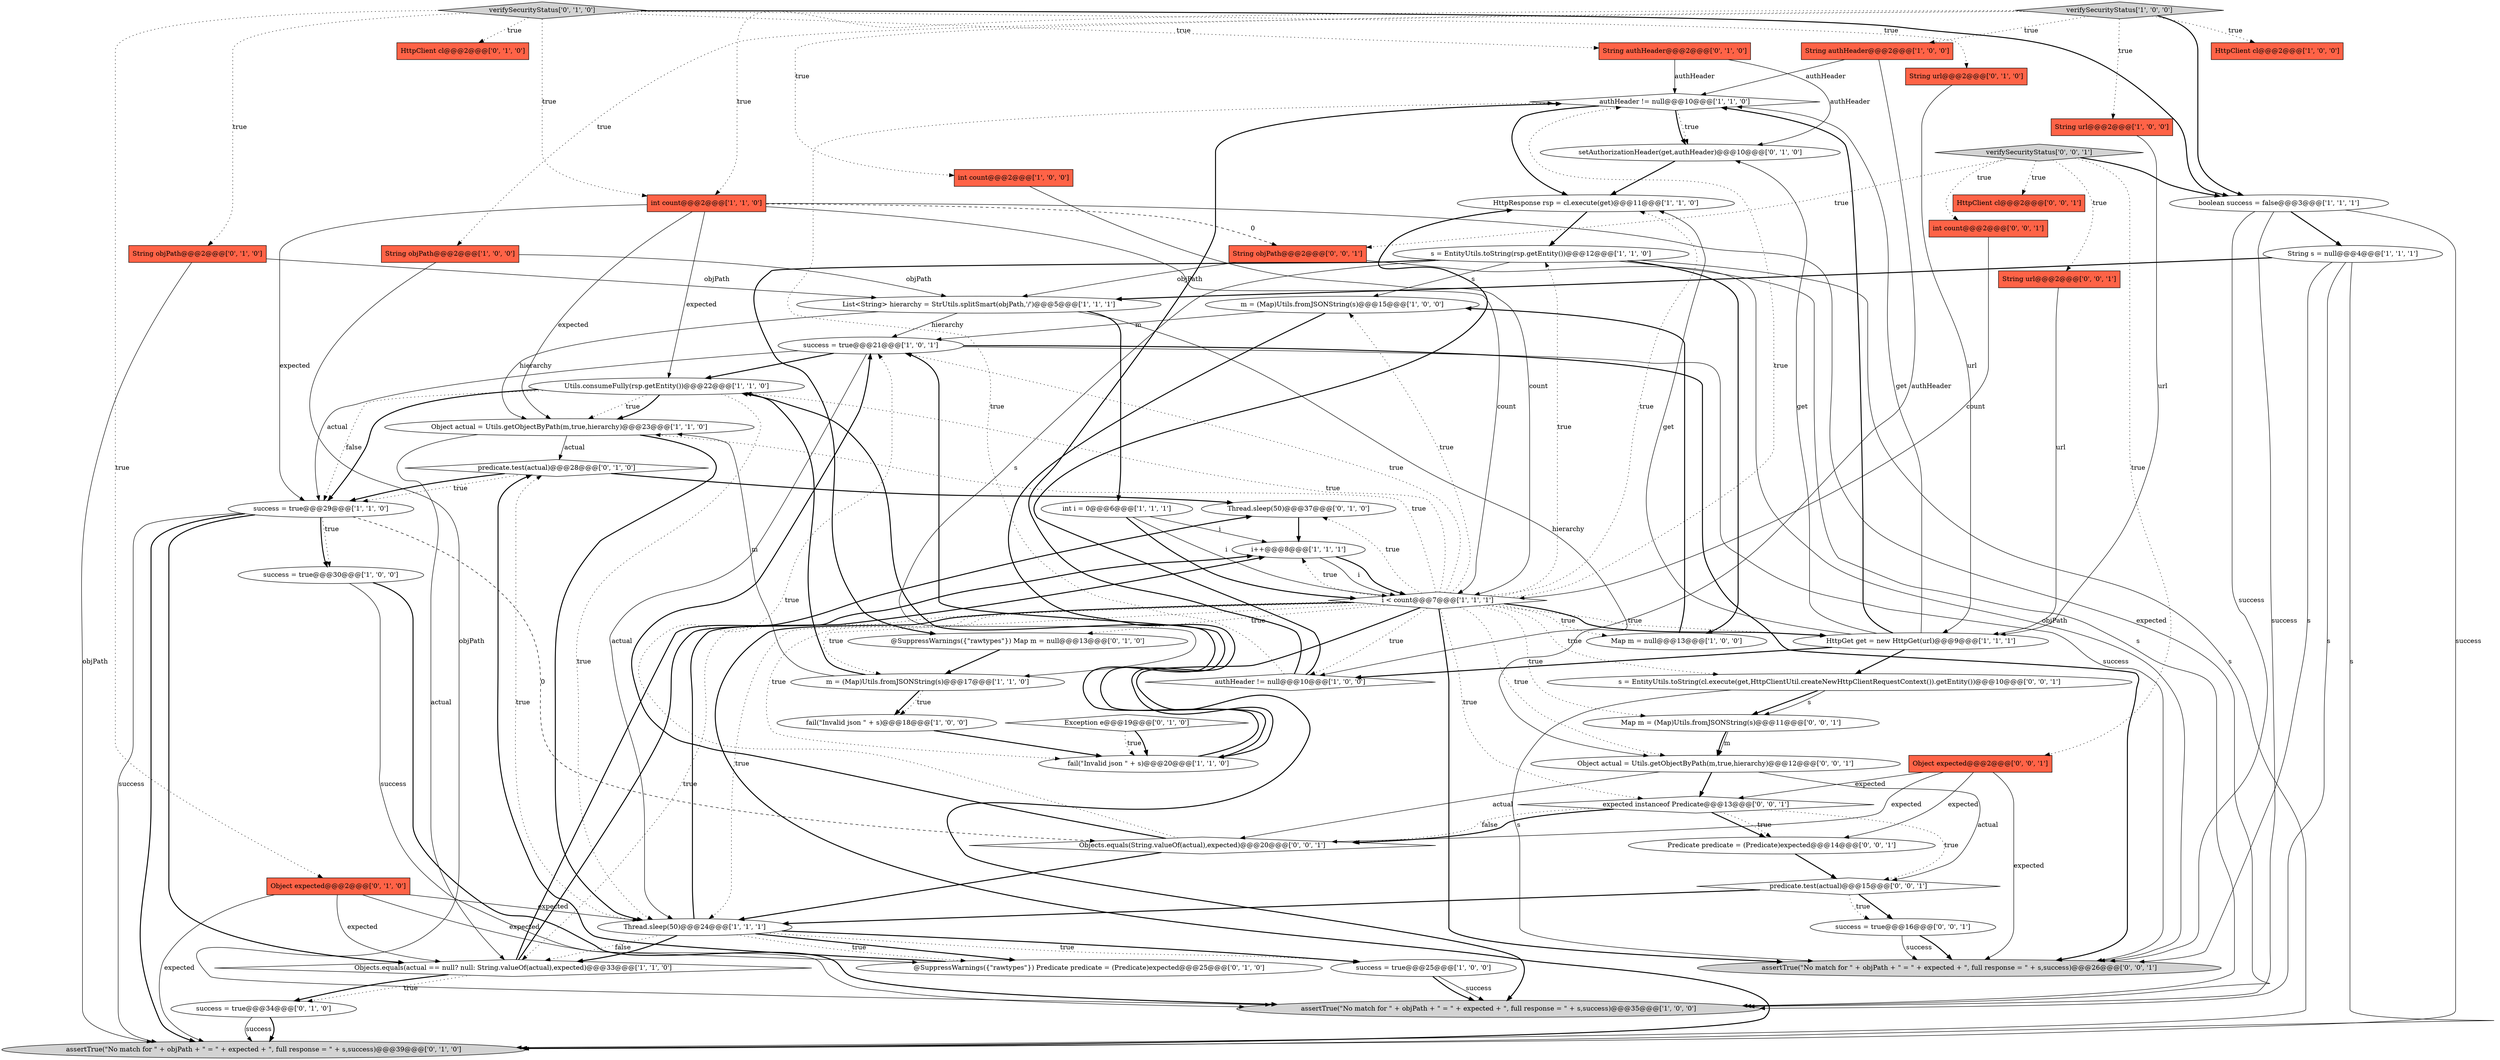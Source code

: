 digraph {
16 [style = filled, label = "authHeader != null@@@10@@@['1', '1', '0']", fillcolor = white, shape = diamond image = "AAA0AAABBB1BBB"];
46 [style = filled, label = "Object actual = Utils.getObjectByPath(m,true,hierarchy)@@@12@@@['0', '0', '1']", fillcolor = white, shape = ellipse image = "AAA0AAABBB3BBB"];
43 [style = filled, label = "Object expected@@@2@@@['0', '1', '0']", fillcolor = tomato, shape = box image = "AAA0AAABBB2BBB"];
23 [style = filled, label = "Object actual = Utils.getObjectByPath(m,true,hierarchy)@@@23@@@['1', '1', '0']", fillcolor = white, shape = ellipse image = "AAA0AAABBB1BBB"];
57 [style = filled, label = "Map m = (Map)Utils.fromJSONString(s)@@@11@@@['0', '0', '1']", fillcolor = white, shape = ellipse image = "AAA0AAABBB3BBB"];
26 [style = filled, label = "String authHeader@@@2@@@['1', '0', '0']", fillcolor = tomato, shape = box image = "AAA0AAABBB1BBB"];
6 [style = filled, label = "m = (Map)Utils.fromJSONString(s)@@@15@@@['1', '0', '0']", fillcolor = white, shape = ellipse image = "AAA0AAABBB1BBB"];
44 [style = filled, label = "predicate.test(actual)@@@28@@@['0', '1', '0']", fillcolor = white, shape = diamond image = "AAA0AAABBB2BBB"];
27 [style = filled, label = "Map m = null@@@13@@@['1', '0', '0']", fillcolor = white, shape = ellipse image = "AAA0AAABBB1BBB"];
50 [style = filled, label = "expected instanceof Predicate@@@13@@@['0', '0', '1']", fillcolor = white, shape = diamond image = "AAA0AAABBB3BBB"];
38 [style = filled, label = "setAuthorizationHeader(get,authHeader)@@@10@@@['0', '1', '0']", fillcolor = white, shape = ellipse image = "AAA0AAABBB2BBB"];
37 [style = filled, label = "Thread.sleep(50)@@@37@@@['0', '1', '0']", fillcolor = white, shape = ellipse image = "AAA0AAABBB2BBB"];
41 [style = filled, label = "String authHeader@@@2@@@['0', '1', '0']", fillcolor = tomato, shape = box image = "AAA0AAABBB2BBB"];
11 [style = filled, label = "assertTrue(\"No match for \" + objPath + \" = \" + expected + \", full response = \" + s,success)@@@35@@@['1', '0', '0']", fillcolor = lightgray, shape = ellipse image = "AAA0AAABBB1BBB"];
29 [style = filled, label = "String s = null@@@4@@@['1', '1', '1']", fillcolor = white, shape = ellipse image = "AAA0AAABBB1BBB"];
54 [style = filled, label = "HttpClient cl@@@2@@@['0', '0', '1']", fillcolor = tomato, shape = box image = "AAA0AAABBB3BBB"];
59 [style = filled, label = "s = EntityUtils.toString(cl.execute(get,HttpClientUtil.createNewHttpClientRequestContext()).getEntity())@@@10@@@['0', '0', '1']", fillcolor = white, shape = ellipse image = "AAA0AAABBB3BBB"];
3 [style = filled, label = "i++@@@8@@@['1', '1', '1']", fillcolor = white, shape = ellipse image = "AAA0AAABBB1BBB"];
22 [style = filled, label = "success = true@@@21@@@['1', '0', '1']", fillcolor = white, shape = ellipse image = "AAA0AAABBB1BBB"];
48 [style = filled, label = "int count@@@2@@@['0', '0', '1']", fillcolor = tomato, shape = box image = "AAA0AAABBB3BBB"];
9 [style = filled, label = "HttpGet get = new HttpGet(url)@@@9@@@['1', '1', '1']", fillcolor = white, shape = ellipse image = "AAA0AAABBB1BBB"];
30 [style = filled, label = "int count@@@2@@@['1', '1', '0']", fillcolor = tomato, shape = box image = "AAA0AAABBB1BBB"];
17 [style = filled, label = "verifySecurityStatus['1', '0', '0']", fillcolor = lightgray, shape = diamond image = "AAA0AAABBB1BBB"];
40 [style = filled, label = "success = true@@@34@@@['0', '1', '0']", fillcolor = white, shape = ellipse image = "AAA0AAABBB2BBB"];
0 [style = filled, label = "fail(\"Invalid json \" + s)@@@18@@@['1', '0', '0']", fillcolor = white, shape = ellipse image = "AAA0AAABBB1BBB"];
34 [style = filled, label = "@SuppressWarnings({\"rawtypes\"}) Predicate predicate = (Predicate)expected@@@25@@@['0', '1', '0']", fillcolor = white, shape = ellipse image = "AAA0AAABBB2BBB"];
51 [style = filled, label = "String url@@@2@@@['0', '0', '1']", fillcolor = tomato, shape = box image = "AAA0AAABBB3BBB"];
1 [style = filled, label = "fail(\"Invalid json \" + s)@@@20@@@['1', '1', '0']", fillcolor = white, shape = ellipse image = "AAA0AAABBB1BBB"];
56 [style = filled, label = "String objPath@@@2@@@['0', '0', '1']", fillcolor = tomato, shape = box image = "AAA0AAABBB3BBB"];
60 [style = filled, label = "assertTrue(\"No match for \" + objPath + \" = \" + expected + \", full response = \" + s,success)@@@26@@@['0', '0', '1']", fillcolor = lightgray, shape = ellipse image = "AAA0AAABBB3BBB"];
28 [style = filled, label = "Utils.consumeFully(rsp.getEntity())@@@22@@@['1', '1', '0']", fillcolor = white, shape = ellipse image = "AAA0AAABBB1BBB"];
32 [style = filled, label = "String url@@@2@@@['0', '1', '0']", fillcolor = tomato, shape = box image = "AAA0AAABBB2BBB"];
47 [style = filled, label = "verifySecurityStatus['0', '0', '1']", fillcolor = lightgray, shape = diamond image = "AAA0AAABBB3BBB"];
55 [style = filled, label = "Object expected@@@2@@@['0', '0', '1']", fillcolor = tomato, shape = box image = "AAA0AAABBB3BBB"];
53 [style = filled, label = "predicate.test(actual)@@@15@@@['0', '0', '1']", fillcolor = white, shape = diamond image = "AAA0AAABBB3BBB"];
12 [style = filled, label = "authHeader != null@@@10@@@['1', '0', '0']", fillcolor = white, shape = diamond image = "AAA0AAABBB1BBB"];
20 [style = filled, label = "String objPath@@@2@@@['1', '0', '0']", fillcolor = tomato, shape = box image = "AAA0AAABBB1BBB"];
31 [style = filled, label = "List<String> hierarchy = StrUtils.splitSmart(objPath,'/')@@@5@@@['1', '1', '1']", fillcolor = white, shape = ellipse image = "AAA0AAABBB1BBB"];
33 [style = filled, label = "assertTrue(\"No match for \" + objPath + \" = \" + expected + \", full response = \" + s,success)@@@39@@@['0', '1', '0']", fillcolor = lightgray, shape = ellipse image = "AAA0AAABBB2BBB"];
35 [style = filled, label = "Exception e@@@19@@@['0', '1', '0']", fillcolor = white, shape = diamond image = "AAA0AAABBB2BBB"];
15 [style = filled, label = "Thread.sleep(50)@@@24@@@['1', '1', '1']", fillcolor = white, shape = ellipse image = "AAA0AAABBB1BBB"];
42 [style = filled, label = "@SuppressWarnings({\"rawtypes\"}) Map m = null@@@13@@@['0', '1', '0']", fillcolor = white, shape = ellipse image = "AAA0AAABBB2BBB"];
19 [style = filled, label = "String url@@@2@@@['1', '0', '0']", fillcolor = tomato, shape = box image = "AAA0AAABBB1BBB"];
21 [style = filled, label = "boolean success = false@@@3@@@['1', '1', '1']", fillcolor = white, shape = ellipse image = "AAA0AAABBB1BBB"];
5 [style = filled, label = "int i = 0@@@6@@@['1', '1', '1']", fillcolor = white, shape = ellipse image = "AAA0AAABBB1BBB"];
14 [style = filled, label = "i < count@@@7@@@['1', '1', '1']", fillcolor = white, shape = diamond image = "AAA0AAABBB1BBB"];
45 [style = filled, label = "String objPath@@@2@@@['0', '1', '0']", fillcolor = tomato, shape = box image = "AAA0AAABBB2BBB"];
2 [style = filled, label = "HttpResponse rsp = cl.execute(get)@@@11@@@['1', '1', '0']", fillcolor = white, shape = ellipse image = "AAA0AAABBB1BBB"];
49 [style = filled, label = "Predicate predicate = (Predicate)expected@@@14@@@['0', '0', '1']", fillcolor = white, shape = ellipse image = "AAA0AAABBB3BBB"];
10 [style = filled, label = "m = (Map)Utils.fromJSONString(s)@@@17@@@['1', '1', '0']", fillcolor = white, shape = ellipse image = "AAA0AAABBB1BBB"];
24 [style = filled, label = "success = true@@@30@@@['1', '0', '0']", fillcolor = white, shape = ellipse image = "AAA0AAABBB1BBB"];
36 [style = filled, label = "verifySecurityStatus['0', '1', '0']", fillcolor = lightgray, shape = diamond image = "AAA0AAABBB2BBB"];
52 [style = filled, label = "Objects.equals(String.valueOf(actual),expected)@@@20@@@['0', '0', '1']", fillcolor = white, shape = diamond image = "AAA0AAABBB3BBB"];
7 [style = filled, label = "Objects.equals(actual == null? null: String.valueOf(actual),expected)@@@33@@@['1', '1', '0']", fillcolor = white, shape = diamond image = "AAA0AAABBB1BBB"];
4 [style = filled, label = "success = true@@@25@@@['1', '0', '0']", fillcolor = white, shape = ellipse image = "AAA0AAABBB1BBB"];
13 [style = filled, label = "success = true@@@29@@@['1', '1', '0']", fillcolor = white, shape = ellipse image = "AAA0AAABBB1BBB"];
25 [style = filled, label = "HttpClient cl@@@2@@@['1', '0', '0']", fillcolor = tomato, shape = box image = "AAA0AAABBB1BBB"];
58 [style = filled, label = "success = true@@@16@@@['0', '0', '1']", fillcolor = white, shape = ellipse image = "AAA0AAABBB3BBB"];
39 [style = filled, label = "HttpClient cl@@@2@@@['0', '1', '0']", fillcolor = tomato, shape = box image = "AAA0AAABBB2BBB"];
8 [style = filled, label = "int count@@@2@@@['1', '0', '0']", fillcolor = tomato, shape = box image = "AAA0AAABBB1BBB"];
18 [style = filled, label = "s = EntityUtils.toString(rsp.getEntity())@@@12@@@['1', '1', '0']", fillcolor = white, shape = ellipse image = "AAA0AAABBB1BBB"];
13->24 [style = dotted, label="true"];
14->42 [style = dotted, label="true"];
59->60 [style = solid, label="s"];
45->33 [style = solid, label="objPath"];
55->52 [style = solid, label="expected"];
31->23 [style = solid, label="hierarchy"];
22->15 [style = solid, label="actual"];
22->13 [style = solid, label="actual"];
28->15 [style = dotted, label="true"];
59->57 [style = bold, label=""];
53->58 [style = bold, label=""];
53->58 [style = dotted, label="true"];
58->60 [style = bold, label=""];
14->22 [style = dotted, label="true"];
59->57 [style = solid, label="s"];
9->16 [style = bold, label=""];
57->46 [style = solid, label="m"];
37->3 [style = bold, label=""];
22->60 [style = bold, label=""];
45->31 [style = solid, label="objPath"];
29->33 [style = solid, label="s"];
30->11 [style = solid, label="expected"];
17->8 [style = dotted, label="true"];
35->1 [style = dotted, label="true"];
12->2 [style = bold, label=""];
1->28 [style = bold, label=""];
52->22 [style = dotted, label="true"];
10->23 [style = solid, label="m"];
36->39 [style = dotted, label="true"];
24->11 [style = bold, label=""];
14->7 [style = dotted, label="true"];
14->57 [style = dotted, label="true"];
14->3 [style = dotted, label="true"];
50->52 [style = dotted, label="false"];
14->9 [style = bold, label=""];
47->54 [style = dotted, label="true"];
3->14 [style = solid, label="i"];
16->38 [style = dotted, label="true"];
46->50 [style = bold, label=""];
15->7 [style = dotted, label="false"];
14->11 [style = bold, label=""];
17->21 [style = bold, label=""];
14->18 [style = dotted, label="true"];
43->7 [style = solid, label="expected"];
57->46 [style = bold, label=""];
17->20 [style = dotted, label="true"];
14->2 [style = dotted, label="true"];
17->26 [style = dotted, label="true"];
9->16 [style = solid, label="get"];
8->14 [style = solid, label="count"];
14->12 [style = dotted, label="true"];
15->34 [style = bold, label=""];
5->3 [style = solid, label="i"];
24->11 [style = solid, label="success"];
15->34 [style = dotted, label="true"];
41->16 [style = solid, label="authHeader"];
9->38 [style = solid, label="get"];
21->60 [style = solid, label="success"];
31->5 [style = bold, label=""];
7->40 [style = dotted, label="true"];
29->11 [style = solid, label="s"];
7->37 [style = bold, label=""];
14->59 [style = dotted, label="true"];
5->14 [style = solid, label="i"];
21->33 [style = solid, label="success"];
2->18 [style = bold, label=""];
14->60 [style = bold, label=""];
14->27 [style = dotted, label="true"];
50->49 [style = bold, label=""];
56->31 [style = solid, label="objPath"];
55->50 [style = solid, label="expected"];
38->2 [style = bold, label=""];
44->13 [style = dotted, label="true"];
36->45 [style = dotted, label="true"];
30->23 [style = solid, label="expected"];
21->29 [style = bold, label=""];
58->60 [style = solid, label="success"];
14->37 [style = dotted, label="true"];
55->60 [style = solid, label="expected"];
22->60 [style = solid, label="success"];
13->52 [style = dashed, label="0"];
10->0 [style = bold, label=""];
43->33 [style = solid, label="expected"];
55->49 [style = solid, label="expected"];
47->51 [style = dotted, label="true"];
28->23 [style = dotted, label="true"];
10->0 [style = dotted, label="true"];
41->38 [style = solid, label="authHeader"];
30->13 [style = solid, label="expected"];
44->37 [style = bold, label=""];
18->33 [style = solid, label="s"];
14->1 [style = dotted, label="true"];
52->15 [style = bold, label=""];
50->49 [style = dotted, label="true"];
18->11 [style = solid, label="s"];
18->6 [style = solid, label="s"];
13->24 [style = bold, label=""];
47->48 [style = dotted, label="true"];
30->14 [style = solid, label="count"];
26->12 [style = solid, label="authHeader"];
23->44 [style = solid, label="actual"];
29->60 [style = solid, label="s"];
15->44 [style = dotted, label="true"];
23->15 [style = bold, label=""];
14->23 [style = dotted, label="true"];
36->32 [style = dotted, label="true"];
22->28 [style = bold, label=""];
47->56 [style = dotted, label="true"];
43->34 [style = solid, label="expected"];
52->22 [style = bold, label=""];
20->11 [style = solid, label="objPath"];
4->11 [style = solid, label="success"];
15->3 [style = bold, label=""];
32->9 [style = solid, label="url"];
20->31 [style = solid, label="objPath"];
14->16 [style = dotted, label="true"];
6->1 [style = bold, label=""];
50->53 [style = dotted, label="true"];
40->33 [style = bold, label=""];
17->25 [style = dotted, label="true"];
35->1 [style = bold, label=""];
14->28 [style = dotted, label="true"];
28->23 [style = bold, label=""];
0->1 [style = bold, label=""];
9->59 [style = bold, label=""];
46->53 [style = solid, label="actual"];
28->13 [style = dotted, label="false"];
13->33 [style = solid, label="success"];
34->44 [style = bold, label=""];
17->19 [style = dotted, label="true"];
9->12 [style = bold, label=""];
47->21 [style = bold, label=""];
19->9 [style = solid, label="url"];
7->40 [style = bold, label=""];
36->30 [style = dotted, label="true"];
14->6 [style = dotted, label="true"];
36->41 [style = dotted, label="true"];
51->9 [style = solid, label="url"];
10->28 [style = bold, label=""];
15->7 [style = bold, label=""];
14->50 [style = dotted, label="true"];
48->14 [style = solid, label="count"];
29->31 [style = bold, label=""];
6->22 [style = solid, label="m"];
23->7 [style = solid, label="actual"];
3->14 [style = bold, label=""];
43->15 [style = solid, label="expected"];
28->13 [style = bold, label=""];
12->16 [style = bold, label=""];
30->28 [style = solid, label="expected"];
18->10 [style = solid, label="s"];
5->14 [style = bold, label=""];
16->2 [style = bold, label=""];
27->6 [style = bold, label=""];
56->60 [style = solid, label="objPath"];
7->3 [style = bold, label=""];
14->33 [style = bold, label=""];
50->52 [style = bold, label=""];
15->4 [style = dotted, label="true"];
14->10 [style = dotted, label="true"];
47->55 [style = dotted, label="true"];
1->22 [style = bold, label=""];
49->53 [style = bold, label=""];
36->21 [style = bold, label=""];
14->15 [style = dotted, label="true"];
46->52 [style = solid, label="actual"];
17->30 [style = dotted, label="true"];
36->43 [style = dotted, label="true"];
14->46 [style = dotted, label="true"];
12->16 [style = dotted, label="true"];
18->27 [style = bold, label=""];
13->7 [style = bold, label=""];
30->56 [style = dashed, label="0"];
26->16 [style = solid, label="authHeader"];
42->10 [style = bold, label=""];
15->4 [style = bold, label=""];
31->46 [style = solid, label="hierarchy"];
40->33 [style = solid, label="success"];
44->13 [style = bold, label=""];
21->11 [style = solid, label="success"];
53->15 [style = bold, label=""];
31->22 [style = solid, label="hierarchy"];
14->9 [style = dotted, label="true"];
4->11 [style = bold, label=""];
13->33 [style = bold, label=""];
16->38 [style = bold, label=""];
9->2 [style = solid, label="get"];
18->42 [style = bold, label=""];
}
